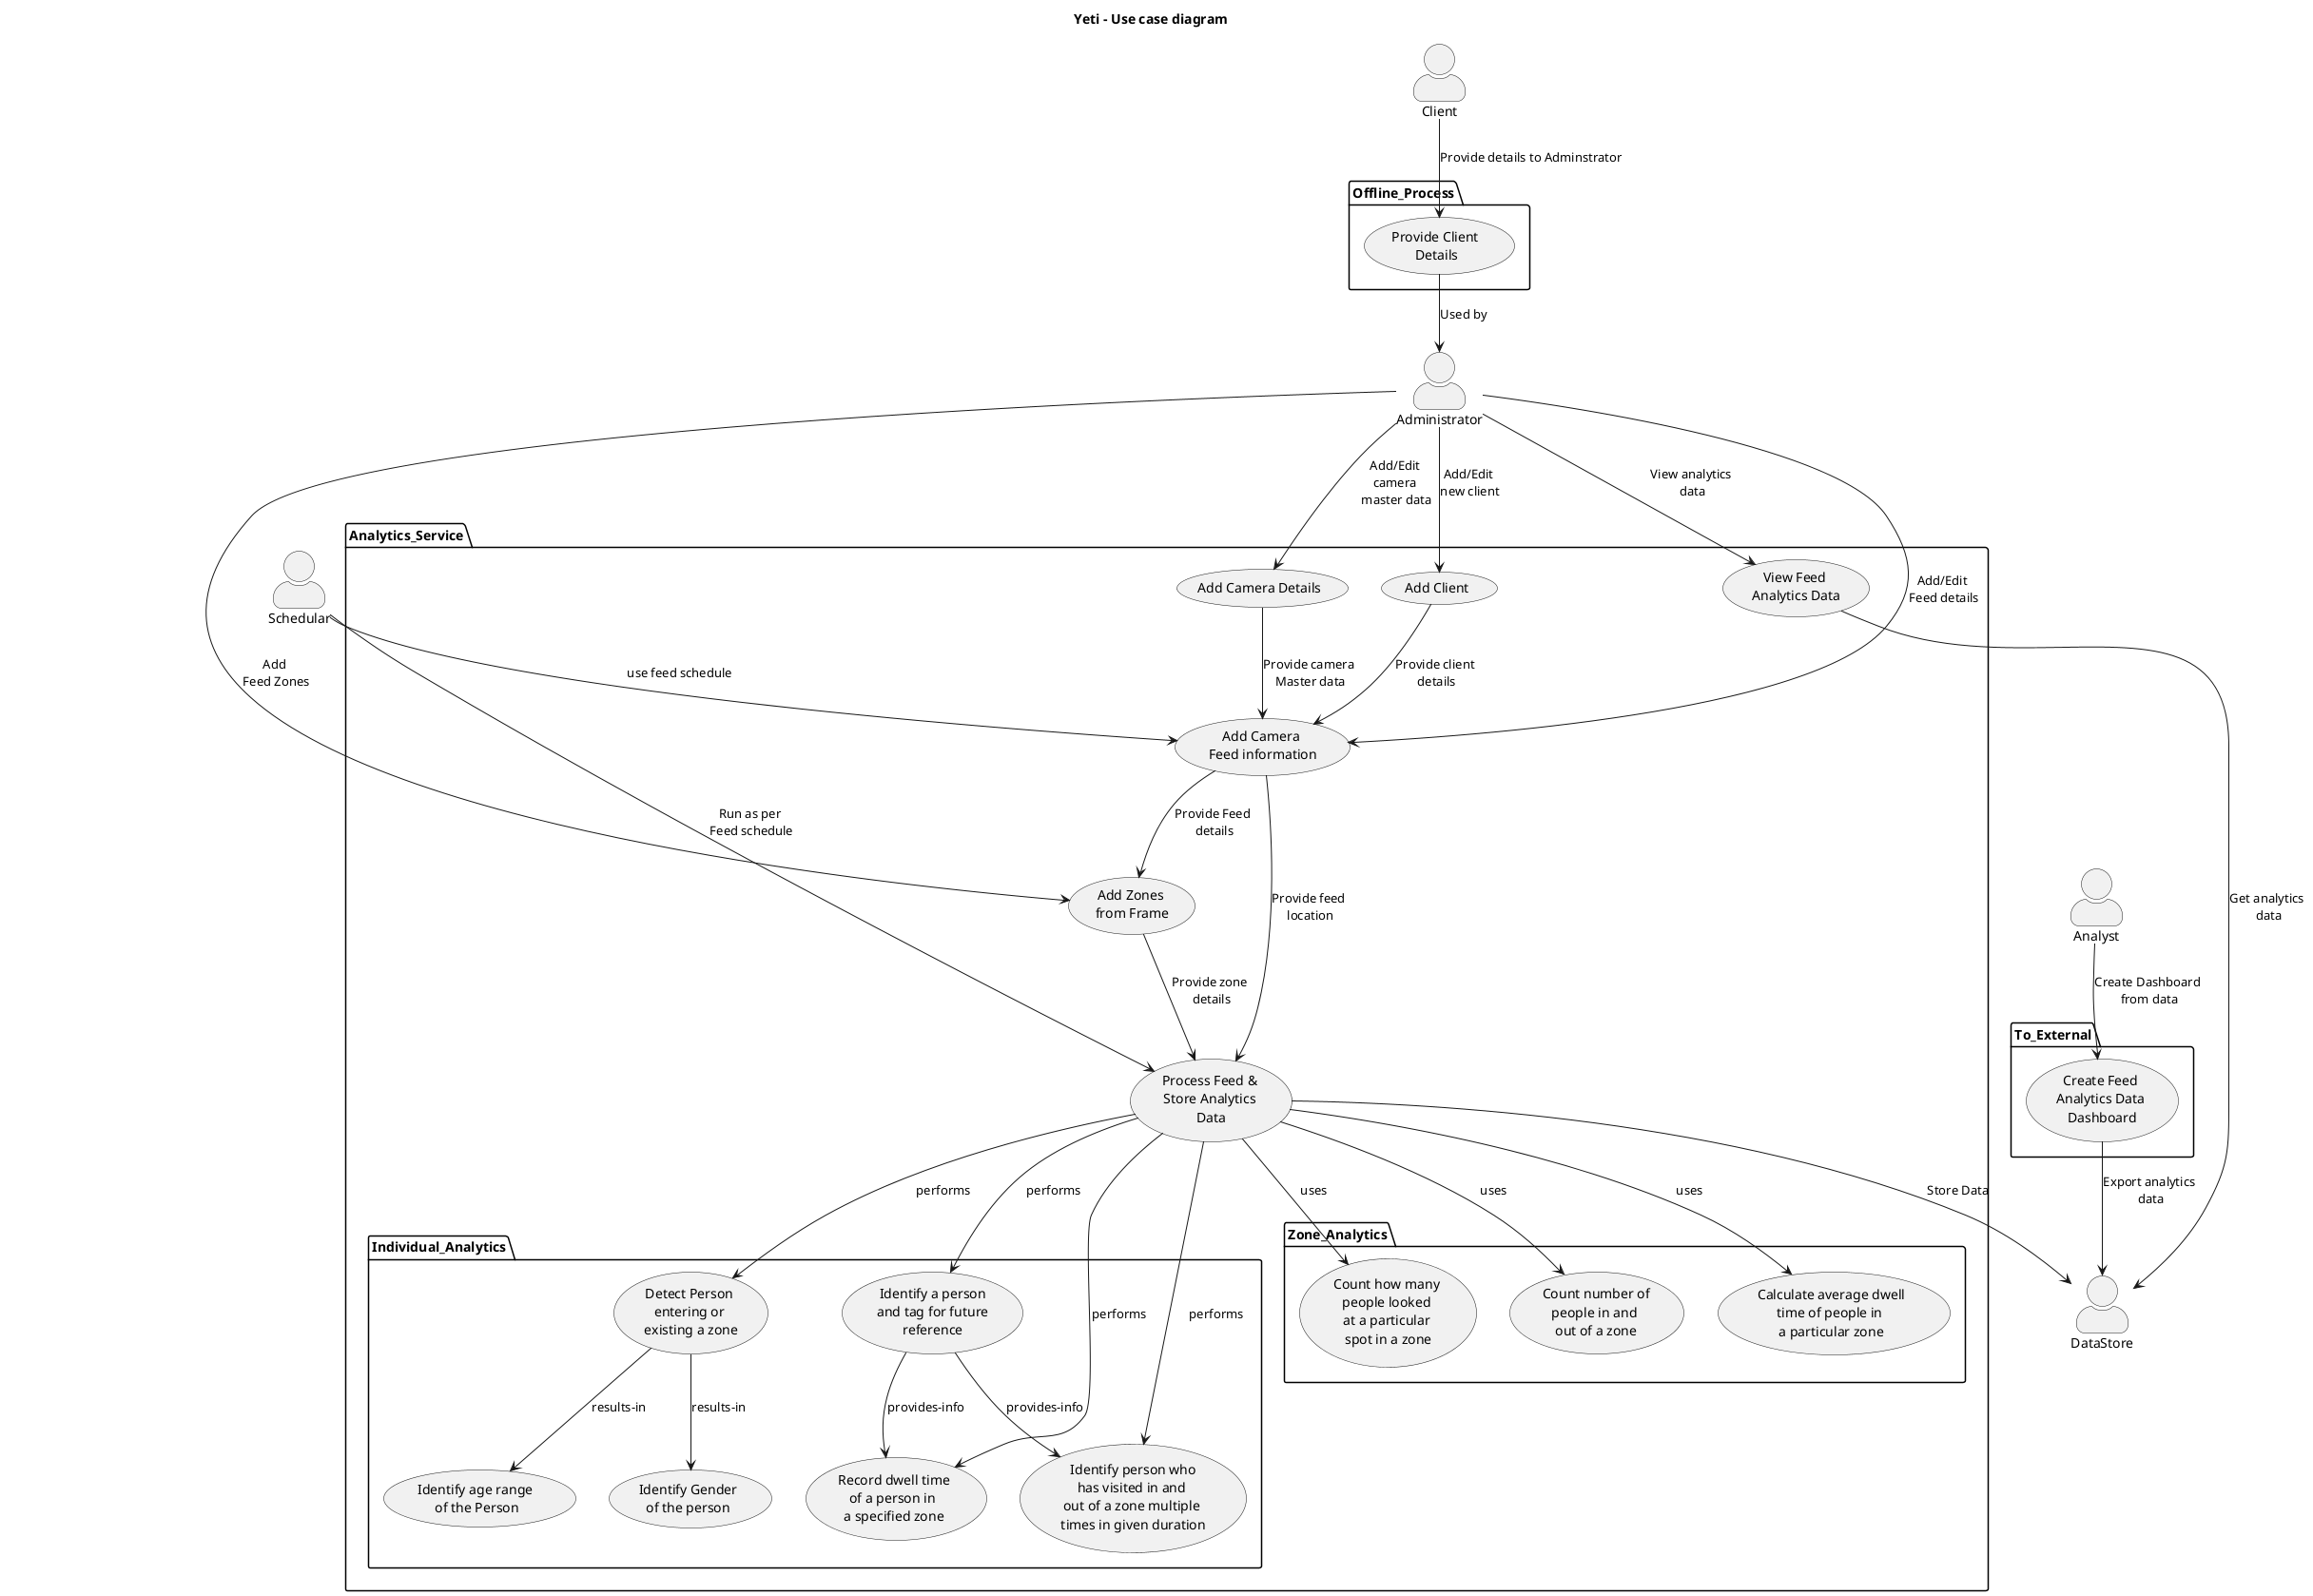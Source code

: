 @startuml Yeti_Use_Case_Diagram
title "Yeti - Use case diagram"

skinparam actorStyle awesome

'***** Actors *******
actor Client
actor :Administrator: as Admin
actor Schedular
actor DataStore
actor Analyst

'****** Use-Cases ******
package Offline_Process {
    usecase (Provide Client \nDetails) as ProvideClientDetails
}

package Analytics_Service {
    usecase (Add Client) as AddClient
    usecase (Add Camera Details) as AddCamera
    usecase (Add Camera \nFeed information) as AddCameraFeed
    usecase (Add Zones \nfrom Frame) as AddFrameZone
    usecase (Process Feed & \nStore Analytics \nData) as ProcessFeed

    package Individual_Analytics {
        usecase (Detect Person \nentering or \nexisting a zone) as PersonDetection
        usecase (Identify age range \nof the Person) as AgeIdentification
        usecase FaceDetection as "Identify a person
            and tag for future
            reference"
        usecase GenderDetection as "Identify Gender
            of the person"
        usecase PersonDwellTime as "Record dwell time 
            of a person in 
            a specified zone"
        usecase PersonZoneCount as "Identify person who 
            has visited in and 
            out of a zone multiple 
            times in given duration"
    }

    package Zone_Analytics {
        usecase PeopleCounter as "Count number of 
            people in and 
            out of a zone"
    
    
        usecase AverageDwellTime as "Calculate average dwell 
            time of people in 
            a particular zone"
        usecase CountViewingAngle as "Count how many \npeople looked \nat a particular \nspot in a zone"
    }


    
    usecase (View Feed \nAnalytics Data) as ViewAnalyticsData
}

package To_External {
    usecase (Create Feed \nAnalytics Data \nDashboard) as CreateDashboard
}

'****** Actor - Use case relations *********
Client --> ProvideClientDetails : Provide details to Adminstrator
ProvideClientDetails --> Admin : Used by

Admin --> AddCamera : Add/Edit \ncamera \nmaster data
Admin --> AddClient : Add/Edit \nnew client
Admin --> AddCameraFeed : Add/Edit \nFeed details
Admin --> AddFrameZone : Add \nFeed Zones
Admin --> ViewAnalyticsData : View analytics \ndata

AddClient --> AddCameraFeed : Provide client \ndetails
AddCamera --> AddCameraFeed : Provide camera \nMaster data
AddCameraFeed --> AddFrameZone : Provide Feed \ndetails

Schedular --> ProcessFeed : Run as per \nFeed schedule
Schedular --> AddCameraFeed : use feed schedule
AddCameraFeed --> ProcessFeed : Provide feed \nlocation
AddFrameZone --> ProcessFeed : Provide zone \ndetails

ProcessFeed --> DataStore : Store Data
ProcessFeed --> PersonDetection : performs
ProcessFeed --> FaceDetection : performs
ProcessFeed --> PersonDwellTime : performs
FaceDetection --> PersonDwellTime : provides-info
ProcessFeed --> PersonZoneCount : performs
FaceDetection --> PersonZoneCount : provides-info

ProcessFeed --> PeopleCounter : uses
ProcessFeed --> AverageDwellTime : uses
ProcessFeed --> CountViewingAngle : uses

PersonDetection --> AgeIdentification : results-in
PersonDetection --> GenderDetection : results-in

ViewAnalyticsData --> DataStore : Get analytics \ndata

Analyst --> CreateDashboard : Create Dashboard \nfrom data
CreateDashboard --> DataStore : Export analytics \ndata
@enduml